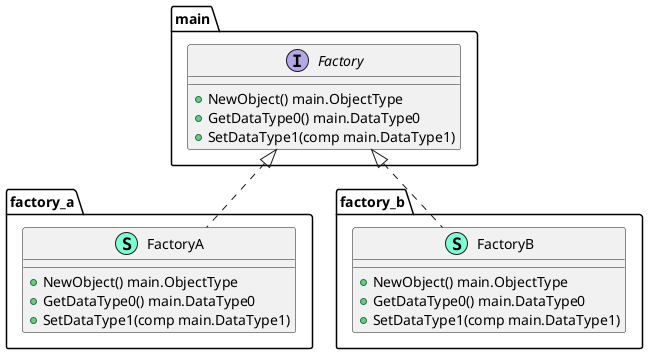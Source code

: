 @startuml
namespace factory_a {
    class FactoryA << (S,Aquamarine) >> {
        + NewObject() main.ObjectType
        + GetDataType0() main.DataType0
        + SetDataType1(comp main.DataType1) 

    }
}

"main.Factory" <|.. "factory_a.FactoryA"

namespace factory_b {
    class FactoryB << (S,Aquamarine) >> {
        + NewObject() main.ObjectType
        + GetDataType0() main.DataType0
        + SetDataType1(comp main.DataType1) 

    }
}

"main.Factory" <|.. "factory_b.FactoryB"

namespace main {
    interface Factory  {
        + NewObject() main.ObjectType
        + GetDataType0() main.DataType0
        + SetDataType1(comp main.DataType1) 

    }
}
@enduml
